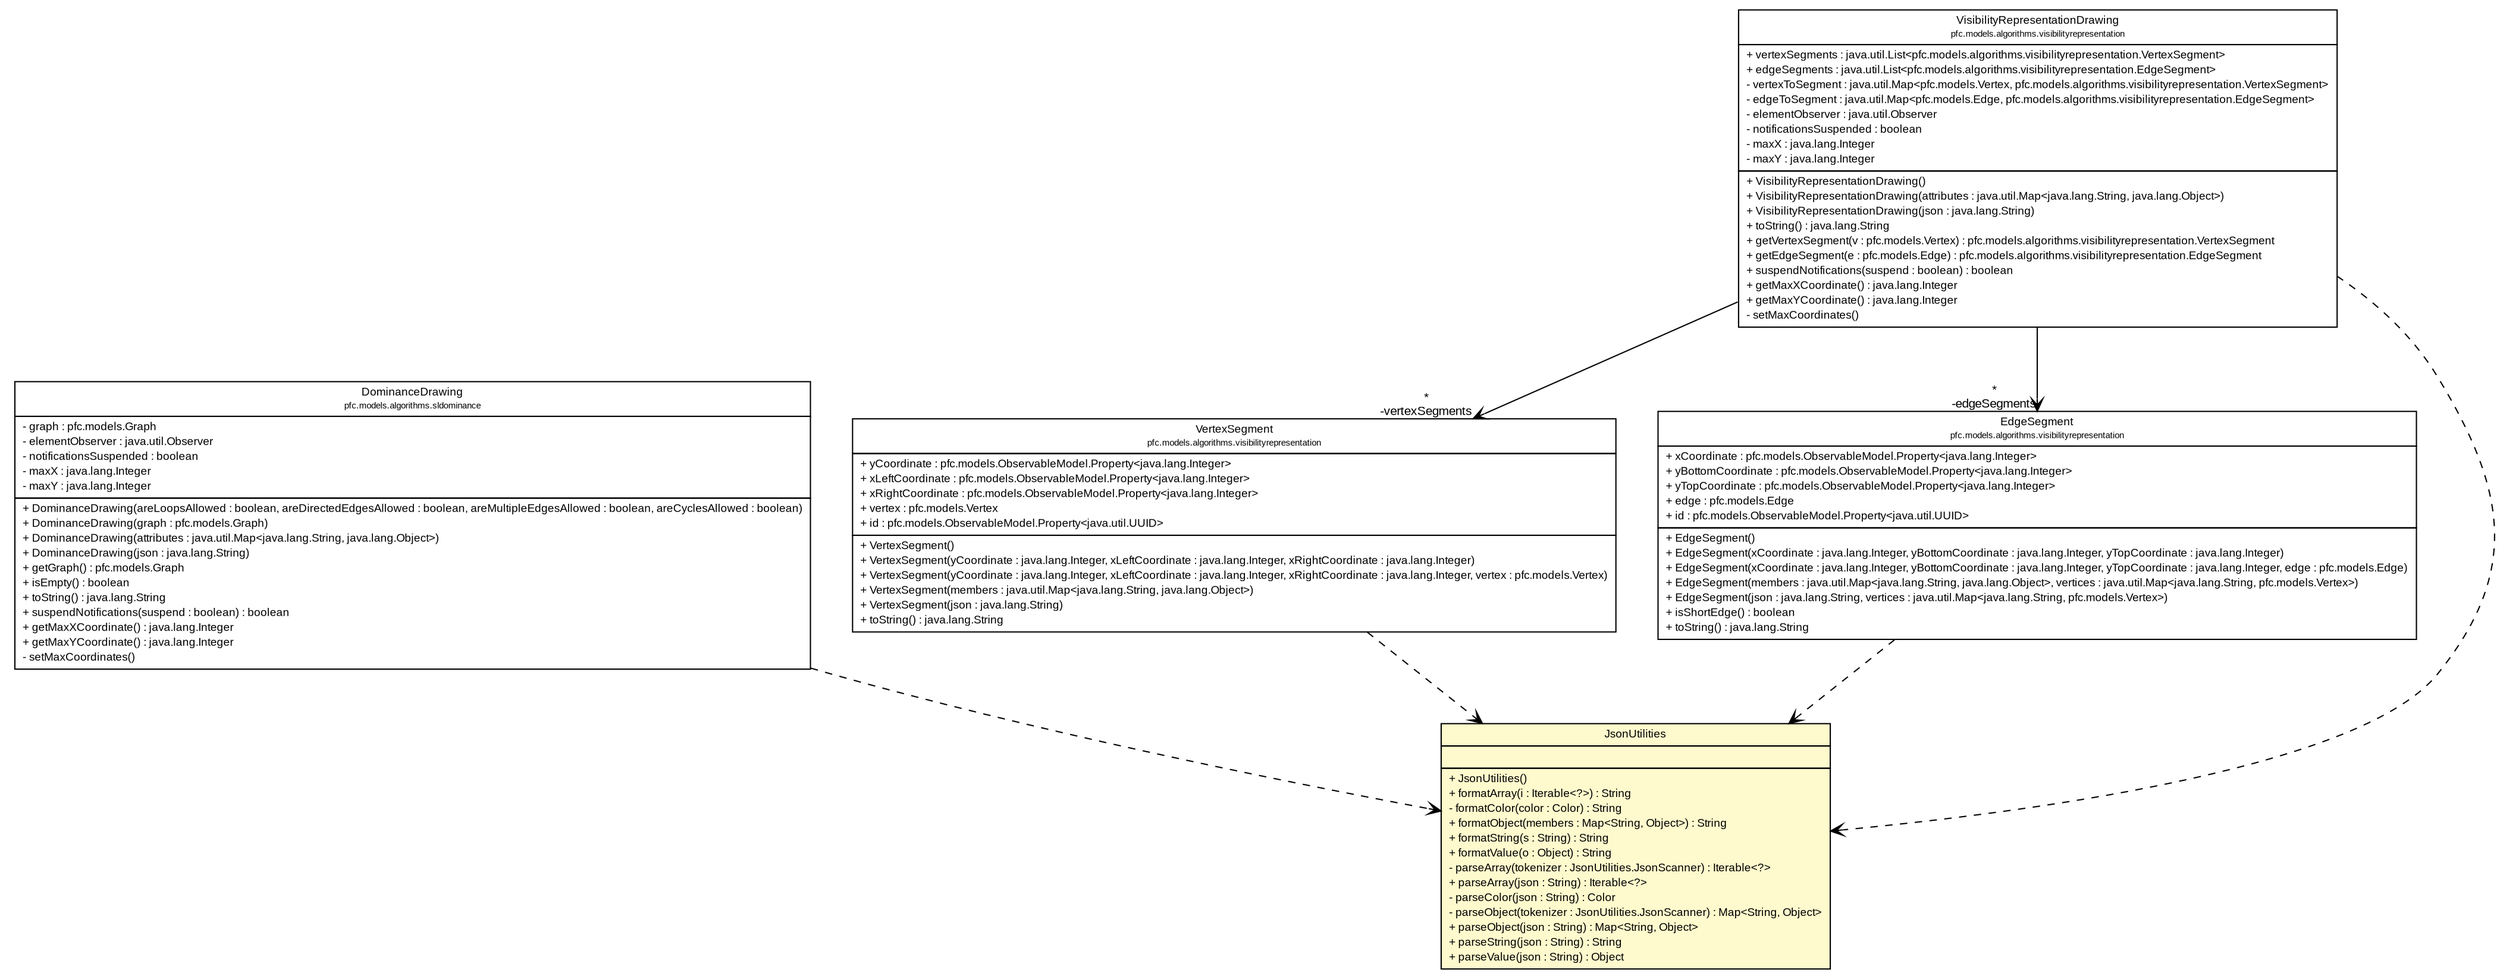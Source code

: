 #!/usr/local/bin/dot
#
# Class diagram 
# Generated by UMLGraph version R5_6 (http://www.umlgraph.org/)
#

digraph G {
	edge [fontname="arial",fontsize=10,labelfontname="arial",labelfontsize=10];
	node [fontname="arial",fontsize=10,shape=plaintext];
	nodesep=0.25;
	ranksep=0.5;
	// pfc.models.algorithms.sldominance.DominanceDrawing
	c10637 [label=<<table title="pfc.models.algorithms.sldominance.DominanceDrawing" border="0" cellborder="1" cellspacing="0" cellpadding="2" port="p" href="../models/algorithms/sldominance/DominanceDrawing.html">
		<tr><td><table border="0" cellspacing="0" cellpadding="1">
<tr><td align="center" balign="center"> DominanceDrawing </td></tr>
<tr><td align="center" balign="center"><font point-size="7.0"> pfc.models.algorithms.sldominance </font></td></tr>
		</table></td></tr>
		<tr><td><table border="0" cellspacing="0" cellpadding="1">
<tr><td align="left" balign="left"> - graph : pfc.models.Graph </td></tr>
<tr><td align="left" balign="left"> - elementObserver : java.util.Observer </td></tr>
<tr><td align="left" balign="left"> - notificationsSuspended : boolean </td></tr>
<tr><td align="left" balign="left"> - maxX : java.lang.Integer </td></tr>
<tr><td align="left" balign="left"> - maxY : java.lang.Integer </td></tr>
		</table></td></tr>
		<tr><td><table border="0" cellspacing="0" cellpadding="1">
<tr><td align="left" balign="left"> + DominanceDrawing(areLoopsAllowed : boolean, areDirectedEdgesAllowed : boolean, areMultipleEdgesAllowed : boolean, areCyclesAllowed : boolean) </td></tr>
<tr><td align="left" balign="left"> + DominanceDrawing(graph : pfc.models.Graph) </td></tr>
<tr><td align="left" balign="left"> + DominanceDrawing(attributes : java.util.Map&lt;java.lang.String, java.lang.Object&gt;) </td></tr>
<tr><td align="left" balign="left"> + DominanceDrawing(json : java.lang.String) </td></tr>
<tr><td align="left" balign="left"> + getGraph() : pfc.models.Graph </td></tr>
<tr><td align="left" balign="left"> + isEmpty() : boolean </td></tr>
<tr><td align="left" balign="left"> + toString() : java.lang.String </td></tr>
<tr><td align="left" balign="left"> + suspendNotifications(suspend : boolean) : boolean </td></tr>
<tr><td align="left" balign="left"> + getMaxXCoordinate() : java.lang.Integer </td></tr>
<tr><td align="left" balign="left"> + getMaxYCoordinate() : java.lang.Integer </td></tr>
<tr><td align="left" balign="left"> - setMaxCoordinates() </td></tr>
		</table></td></tr>
		</table>>, URL="../models/algorithms/sldominance/DominanceDrawing.html", fontname="arial", fontcolor="black", fontsize=9.0];
	// pfc.models.algorithms.visibilityrepresentation.VisibilityRepresentationDrawing
	c10639 [label=<<table title="pfc.models.algorithms.visibilityrepresentation.VisibilityRepresentationDrawing" border="0" cellborder="1" cellspacing="0" cellpadding="2" port="p" href="../models/algorithms/visibilityrepresentation/VisibilityRepresentationDrawing.html">
		<tr><td><table border="0" cellspacing="0" cellpadding="1">
<tr><td align="center" balign="center"> VisibilityRepresentationDrawing </td></tr>
<tr><td align="center" balign="center"><font point-size="7.0"> pfc.models.algorithms.visibilityrepresentation </font></td></tr>
		</table></td></tr>
		<tr><td><table border="0" cellspacing="0" cellpadding="1">
<tr><td align="left" balign="left"> + vertexSegments : java.util.List&lt;pfc.models.algorithms.visibilityrepresentation.VertexSegment&gt; </td></tr>
<tr><td align="left" balign="left"> + edgeSegments : java.util.List&lt;pfc.models.algorithms.visibilityrepresentation.EdgeSegment&gt; </td></tr>
<tr><td align="left" balign="left"> - vertexToSegment : java.util.Map&lt;pfc.models.Vertex, pfc.models.algorithms.visibilityrepresentation.VertexSegment&gt; </td></tr>
<tr><td align="left" balign="left"> - edgeToSegment : java.util.Map&lt;pfc.models.Edge, pfc.models.algorithms.visibilityrepresentation.EdgeSegment&gt; </td></tr>
<tr><td align="left" balign="left"> - elementObserver : java.util.Observer </td></tr>
<tr><td align="left" balign="left"> - notificationsSuspended : boolean </td></tr>
<tr><td align="left" balign="left"> - maxX : java.lang.Integer </td></tr>
<tr><td align="left" balign="left"> - maxY : java.lang.Integer </td></tr>
		</table></td></tr>
		<tr><td><table border="0" cellspacing="0" cellpadding="1">
<tr><td align="left" balign="left"> + VisibilityRepresentationDrawing() </td></tr>
<tr><td align="left" balign="left"> + VisibilityRepresentationDrawing(attributes : java.util.Map&lt;java.lang.String, java.lang.Object&gt;) </td></tr>
<tr><td align="left" balign="left"> + VisibilityRepresentationDrawing(json : java.lang.String) </td></tr>
<tr><td align="left" balign="left"> + toString() : java.lang.String </td></tr>
<tr><td align="left" balign="left"> + getVertexSegment(v : pfc.models.Vertex) : pfc.models.algorithms.visibilityrepresentation.VertexSegment </td></tr>
<tr><td align="left" balign="left"> + getEdgeSegment(e : pfc.models.Edge) : pfc.models.algorithms.visibilityrepresentation.EdgeSegment </td></tr>
<tr><td align="left" balign="left"> + suspendNotifications(suspend : boolean) : boolean </td></tr>
<tr><td align="left" balign="left"> + getMaxXCoordinate() : java.lang.Integer </td></tr>
<tr><td align="left" balign="left"> + getMaxYCoordinate() : java.lang.Integer </td></tr>
<tr><td align="left" balign="left"> - setMaxCoordinates() </td></tr>
		</table></td></tr>
		</table>>, URL="../models/algorithms/visibilityrepresentation/VisibilityRepresentationDrawing.html", fontname="arial", fontcolor="black", fontsize=9.0];
	// pfc.models.algorithms.visibilityrepresentation.VertexSegment
	c10644 [label=<<table title="pfc.models.algorithms.visibilityrepresentation.VertexSegment" border="0" cellborder="1" cellspacing="0" cellpadding="2" port="p" href="../models/algorithms/visibilityrepresentation/VertexSegment.html">
		<tr><td><table border="0" cellspacing="0" cellpadding="1">
<tr><td align="center" balign="center"> VertexSegment </td></tr>
<tr><td align="center" balign="center"><font point-size="7.0"> pfc.models.algorithms.visibilityrepresentation </font></td></tr>
		</table></td></tr>
		<tr><td><table border="0" cellspacing="0" cellpadding="1">
<tr><td align="left" balign="left"> + yCoordinate : pfc.models.ObservableModel.Property&lt;java.lang.Integer&gt; </td></tr>
<tr><td align="left" balign="left"> + xLeftCoordinate : pfc.models.ObservableModel.Property&lt;java.lang.Integer&gt; </td></tr>
<tr><td align="left" balign="left"> + xRightCoordinate : pfc.models.ObservableModel.Property&lt;java.lang.Integer&gt; </td></tr>
<tr><td align="left" balign="left"> + vertex : pfc.models.Vertex </td></tr>
<tr><td align="left" balign="left"> + id : pfc.models.ObservableModel.Property&lt;java.util.UUID&gt; </td></tr>
		</table></td></tr>
		<tr><td><table border="0" cellspacing="0" cellpadding="1">
<tr><td align="left" balign="left"> + VertexSegment() </td></tr>
<tr><td align="left" balign="left"> + VertexSegment(yCoordinate : java.lang.Integer, xLeftCoordinate : java.lang.Integer, xRightCoordinate : java.lang.Integer) </td></tr>
<tr><td align="left" balign="left"> + VertexSegment(yCoordinate : java.lang.Integer, xLeftCoordinate : java.lang.Integer, xRightCoordinate : java.lang.Integer, vertex : pfc.models.Vertex) </td></tr>
<tr><td align="left" balign="left"> + VertexSegment(members : java.util.Map&lt;java.lang.String, java.lang.Object&gt;) </td></tr>
<tr><td align="left" balign="left"> + VertexSegment(json : java.lang.String) </td></tr>
<tr><td align="left" balign="left"> + toString() : java.lang.String </td></tr>
		</table></td></tr>
		</table>>, URL="../models/algorithms/visibilityrepresentation/VertexSegment.html", fontname="arial", fontcolor="black", fontsize=9.0];
	// pfc.models.algorithms.visibilityrepresentation.EdgeSegment
	c10645 [label=<<table title="pfc.models.algorithms.visibilityrepresentation.EdgeSegment" border="0" cellborder="1" cellspacing="0" cellpadding="2" port="p" href="../models/algorithms/visibilityrepresentation/EdgeSegment.html">
		<tr><td><table border="0" cellspacing="0" cellpadding="1">
<tr><td align="center" balign="center"> EdgeSegment </td></tr>
<tr><td align="center" balign="center"><font point-size="7.0"> pfc.models.algorithms.visibilityrepresentation </font></td></tr>
		</table></td></tr>
		<tr><td><table border="0" cellspacing="0" cellpadding="1">
<tr><td align="left" balign="left"> + xCoordinate : pfc.models.ObservableModel.Property&lt;java.lang.Integer&gt; </td></tr>
<tr><td align="left" balign="left"> + yBottomCoordinate : pfc.models.ObservableModel.Property&lt;java.lang.Integer&gt; </td></tr>
<tr><td align="left" balign="left"> + yTopCoordinate : pfc.models.ObservableModel.Property&lt;java.lang.Integer&gt; </td></tr>
<tr><td align="left" balign="left"> + edge : pfc.models.Edge </td></tr>
<tr><td align="left" balign="left"> + id : pfc.models.ObservableModel.Property&lt;java.util.UUID&gt; </td></tr>
		</table></td></tr>
		<tr><td><table border="0" cellspacing="0" cellpadding="1">
<tr><td align="left" balign="left"> + EdgeSegment() </td></tr>
<tr><td align="left" balign="left"> + EdgeSegment(xCoordinate : java.lang.Integer, yBottomCoordinate : java.lang.Integer, yTopCoordinate : java.lang.Integer) </td></tr>
<tr><td align="left" balign="left"> + EdgeSegment(xCoordinate : java.lang.Integer, yBottomCoordinate : java.lang.Integer, yTopCoordinate : java.lang.Integer, edge : pfc.models.Edge) </td></tr>
<tr><td align="left" balign="left"> + EdgeSegment(members : java.util.Map&lt;java.lang.String, java.lang.Object&gt;, vertices : java.util.Map&lt;java.lang.String, pfc.models.Vertex&gt;) </td></tr>
<tr><td align="left" balign="left"> + EdgeSegment(json : java.lang.String, vertices : java.util.Map&lt;java.lang.String, pfc.models.Vertex&gt;) </td></tr>
<tr><td align="left" balign="left"> + isShortEdge() : boolean </td></tr>
<tr><td align="left" balign="left"> + toString() : java.lang.String </td></tr>
		</table></td></tr>
		</table>>, URL="../models/algorithms/visibilityrepresentation/EdgeSegment.html", fontname="arial", fontcolor="black", fontsize=9.0];
	// pfc.utilities.JsonUtilities
	c10658 [label=<<table title="pfc.utilities.JsonUtilities" border="0" cellborder="1" cellspacing="0" cellpadding="2" port="p" bgcolor="lemonChiffon" href="./JsonUtilities.html">
		<tr><td><table border="0" cellspacing="0" cellpadding="1">
<tr><td align="center" balign="center"> JsonUtilities </td></tr>
		</table></td></tr>
		<tr><td><table border="0" cellspacing="0" cellpadding="1">
<tr><td align="left" balign="left">  </td></tr>
		</table></td></tr>
		<tr><td><table border="0" cellspacing="0" cellpadding="1">
<tr><td align="left" balign="left"> + JsonUtilities() </td></tr>
<tr><td align="left" balign="left"> + formatArray(i : Iterable&lt;?&gt;) : String </td></tr>
<tr><td align="left" balign="left"> - formatColor(color : Color) : String </td></tr>
<tr><td align="left" balign="left"> + formatObject(members : Map&lt;String, Object&gt;) : String </td></tr>
<tr><td align="left" balign="left"> + formatString(s : String) : String </td></tr>
<tr><td align="left" balign="left"> + formatValue(o : Object) : String </td></tr>
<tr><td align="left" balign="left"> - parseArray(tokenizer : JsonUtilities.JsonScanner) : Iterable&lt;?&gt; </td></tr>
<tr><td align="left" balign="left"> + parseArray(json : String) : Iterable&lt;?&gt; </td></tr>
<tr><td align="left" balign="left"> - parseColor(json : String) : Color </td></tr>
<tr><td align="left" balign="left"> - parseObject(tokenizer : JsonUtilities.JsonScanner) : Map&lt;String, Object&gt; </td></tr>
<tr><td align="left" balign="left"> + parseObject(json : String) : Map&lt;String, Object&gt; </td></tr>
<tr><td align="left" balign="left"> + parseString(json : String) : String </td></tr>
<tr><td align="left" balign="left"> + parseValue(json : String) : Object </td></tr>
		</table></td></tr>
		</table>>, URL="./JsonUtilities.html", fontname="arial", fontcolor="black", fontsize=9.0];
	// pfc.models.algorithms.sldominance.DominanceDrawing DEPEND pfc.utilities.JsonUtilities
	c10637:p -> c10658:p [taillabel="", label="", headlabel="", fontname="arial", fontcolor="black", fontsize=10.0, color="black", arrowhead=open, style=dashed];
	// pfc.models.algorithms.visibilityrepresentation.VisibilityRepresentationDrawing NAVASSOC pfc.models.algorithms.visibilityrepresentation.VertexSegment
	c10639:p -> c10644:p [taillabel="", label="", headlabel="*\n-vertexSegments", fontname="arial", fontcolor="black", fontsize=10.0, color="black", arrowhead=open];
	// pfc.models.algorithms.visibilityrepresentation.VisibilityRepresentationDrawing NAVASSOC pfc.models.algorithms.visibilityrepresentation.EdgeSegment
	c10639:p -> c10645:p [taillabel="", label="", headlabel="*\n-edgeSegments", fontname="arial", fontcolor="black", fontsize=10.0, color="black", arrowhead=open];
	// pfc.models.algorithms.visibilityrepresentation.VisibilityRepresentationDrawing DEPEND pfc.utilities.JsonUtilities
	c10639:p -> c10658:p [taillabel="", label="", headlabel="", fontname="arial", fontcolor="black", fontsize=10.0, color="black", arrowhead=open, style=dashed];
	// pfc.models.algorithms.visibilityrepresentation.VertexSegment DEPEND pfc.utilities.JsonUtilities
	c10644:p -> c10658:p [taillabel="", label="", headlabel="", fontname="arial", fontcolor="black", fontsize=10.0, color="black", arrowhead=open, style=dashed];
	// pfc.models.algorithms.visibilityrepresentation.EdgeSegment DEPEND pfc.utilities.JsonUtilities
	c10645:p -> c10658:p [taillabel="", label="", headlabel="", fontname="arial", fontcolor="black", fontsize=10.0, color="black", arrowhead=open, style=dashed];
}

